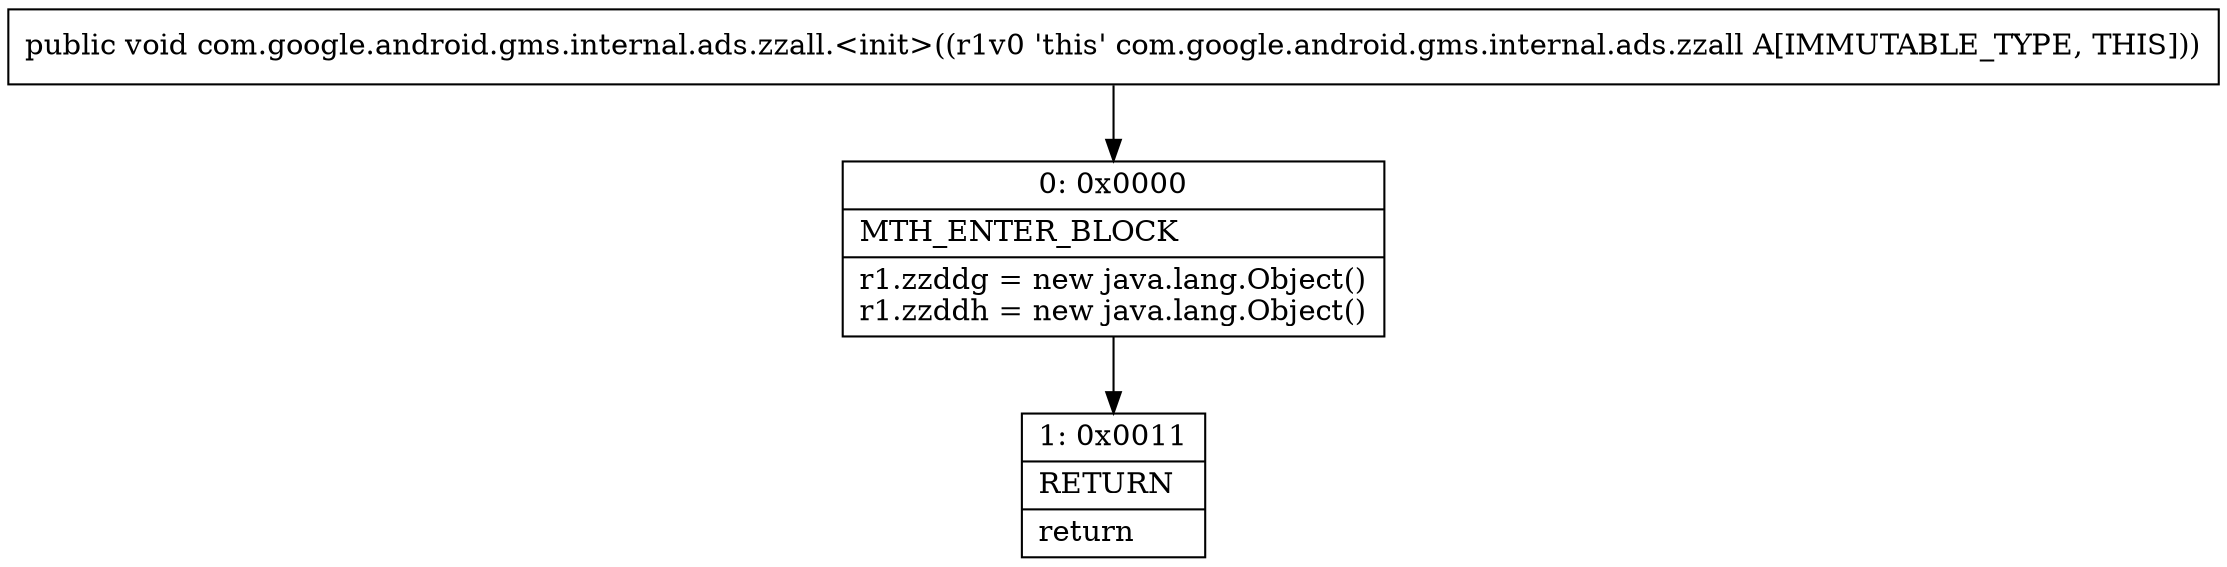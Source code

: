 digraph "CFG forcom.google.android.gms.internal.ads.zzall.\<init\>()V" {
Node_0 [shape=record,label="{0\:\ 0x0000|MTH_ENTER_BLOCK\l|r1.zzddg = new java.lang.Object()\lr1.zzddh = new java.lang.Object()\l}"];
Node_1 [shape=record,label="{1\:\ 0x0011|RETURN\l|return\l}"];
MethodNode[shape=record,label="{public void com.google.android.gms.internal.ads.zzall.\<init\>((r1v0 'this' com.google.android.gms.internal.ads.zzall A[IMMUTABLE_TYPE, THIS])) }"];
MethodNode -> Node_0;
Node_0 -> Node_1;
}

